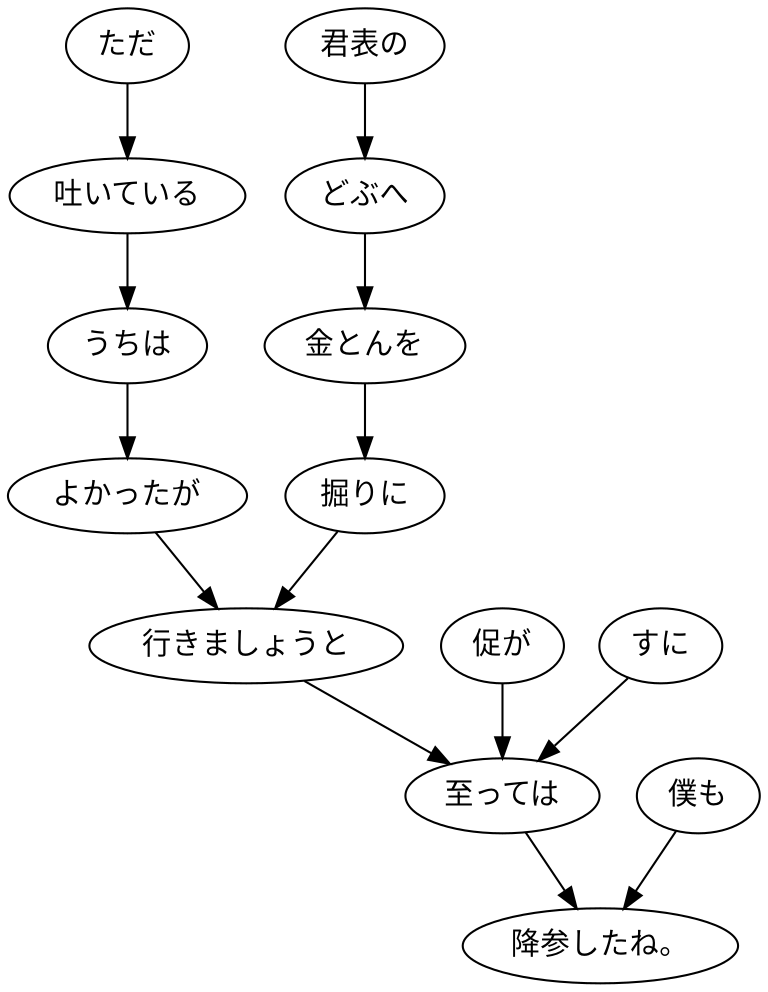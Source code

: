 digraph graph6152 {
	node0 [label="ただ"];
	node1 [label="吐いている"];
	node2 [label="うちは"];
	node3 [label="よかったが"];
	node4 [label="君表の"];
	node5 [label="どぶへ"];
	node6 [label="金とんを"];
	node7 [label="掘りに"];
	node8 [label="行きましょうと"];
	node9 [label="促が"];
	node10 [label="すに"];
	node11 [label="至っては"];
	node12 [label="僕も"];
	node13 [label="降参したね。"];
	node0 -> node1;
	node1 -> node2;
	node2 -> node3;
	node3 -> node8;
	node4 -> node5;
	node5 -> node6;
	node6 -> node7;
	node7 -> node8;
	node8 -> node11;
	node9 -> node11;
	node10 -> node11;
	node11 -> node13;
	node12 -> node13;
}
